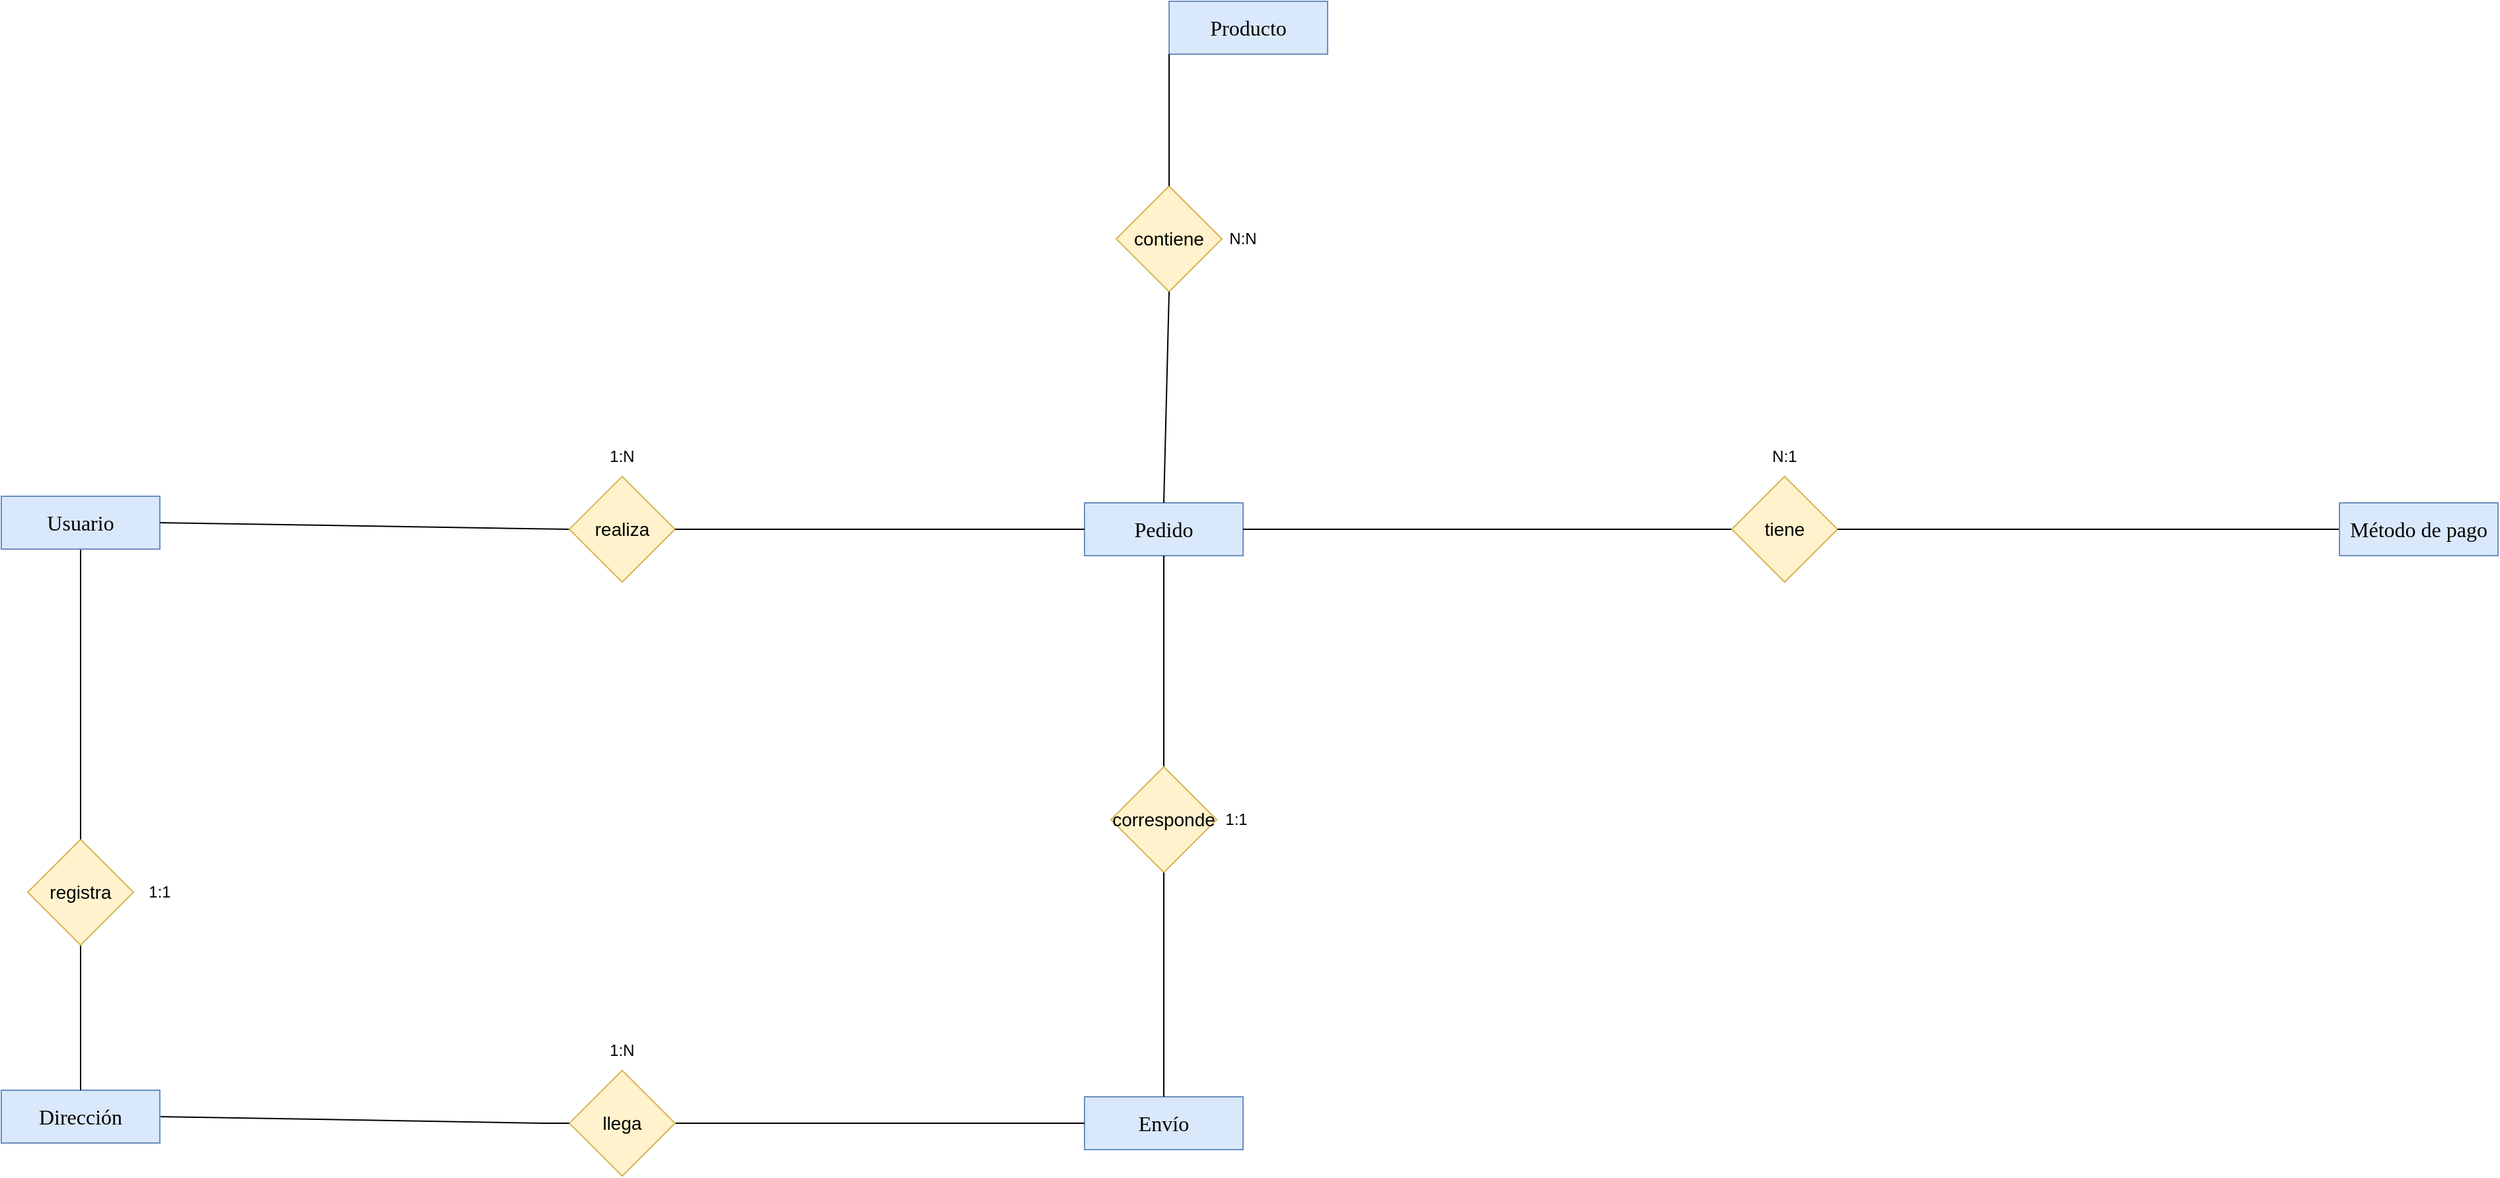 <mxfile version="24.0.1" type="device">
  <diagram name="Página-1" id="U8DdTAqUhzTTBG9WMqiV">
    <mxGraphModel dx="2871" dy="967" grid="1" gridSize="10" guides="1" tooltips="1" connect="1" arrows="1" fold="1" page="1" pageScale="1" pageWidth="827" pageHeight="1169" math="0" shadow="0">
      <root>
        <mxCell id="0" />
        <mxCell id="1" parent="0" />
        <mxCell id="YjhWDLkfS1JUCeJxU8Bx-1" value="Producto" style="rounded=0;whiteSpace=wrap;html=1;fillColor=#dae8fc;strokeColor=#6c8ebf;fontFamily=Verdana;fontSize=16;horizontal=1;" parent="1" vertex="1">
          <mxGeometry x="414" y="70" width="120" height="40" as="geometry" />
        </mxCell>
        <mxCell id="YjhWDLkfS1JUCeJxU8Bx-3" value="Pedido" style="rounded=0;whiteSpace=wrap;html=1;fillColor=#dae8fc;strokeColor=#6c8ebf;fontFamily=Verdana;fontSize=16;horizontal=1;" parent="1" vertex="1">
          <mxGeometry x="350" y="450" width="120" height="40" as="geometry" />
        </mxCell>
        <mxCell id="YjhWDLkfS1JUCeJxU8Bx-4" value="contiene" style="rhombus;whiteSpace=wrap;html=1;fillColor=#fff2cc;strokeColor=#d6b656;fontSize=14;" parent="1" vertex="1">
          <mxGeometry x="374" y="210" width="80" height="80" as="geometry" />
        </mxCell>
        <mxCell id="YjhWDLkfS1JUCeJxU8Bx-16" value="" style="endArrow=none;html=1;rounded=0;entryX=0.5;entryY=0;entryDx=0;entryDy=0;exitX=0;exitY=1;exitDx=0;exitDy=0;" parent="1" source="YjhWDLkfS1JUCeJxU8Bx-1" target="YjhWDLkfS1JUCeJxU8Bx-4" edge="1">
          <mxGeometry width="50" height="50" relative="1" as="geometry">
            <mxPoint x="330" y="220" as="sourcePoint" />
            <mxPoint x="380" y="170" as="targetPoint" />
          </mxGeometry>
        </mxCell>
        <mxCell id="YjhWDLkfS1JUCeJxU8Bx-17" value="" style="endArrow=none;html=1;rounded=0;exitX=0.5;exitY=1;exitDx=0;exitDy=0;entryX=0.5;entryY=0;entryDx=0;entryDy=0;" parent="1" source="YjhWDLkfS1JUCeJxU8Bx-4" target="YjhWDLkfS1JUCeJxU8Bx-3" edge="1">
          <mxGeometry width="50" height="50" relative="1" as="geometry">
            <mxPoint x="384" y="370" as="sourcePoint" />
            <mxPoint x="400" y="420" as="targetPoint" />
          </mxGeometry>
        </mxCell>
        <mxCell id="YjhWDLkfS1JUCeJxU8Bx-20" value="" style="endArrow=none;html=1;rounded=0;entryX=1;entryY=0.5;entryDx=0;entryDy=0;exitX=0;exitY=0.5;exitDx=0;exitDy=0;" parent="1" source="YjhWDLkfS1JUCeJxU8Bx-21" target="YjhWDLkfS1JUCeJxU8Bx-3" edge="1">
          <mxGeometry width="50" height="50" relative="1" as="geometry">
            <mxPoint x="560" y="470" as="sourcePoint" />
            <mxPoint x="490" y="480" as="targetPoint" />
          </mxGeometry>
        </mxCell>
        <mxCell id="YjhWDLkfS1JUCeJxU8Bx-21" value="tiene" style="rhombus;whiteSpace=wrap;html=1;fillColor=#fff2cc;strokeColor=#d6b656;fontSize=14;" parent="1" vertex="1">
          <mxGeometry x="840" y="430" width="80" height="80" as="geometry" />
        </mxCell>
        <mxCell id="YjhWDLkfS1JUCeJxU8Bx-23" value="" style="endArrow=none;html=1;rounded=0;entryX=1;entryY=0.5;entryDx=0;entryDy=0;exitX=0;exitY=0.5;exitDx=0;exitDy=0;" parent="1" source="YjhWDLkfS1JUCeJxU8Bx-24" target="YjhWDLkfS1JUCeJxU8Bx-21" edge="1">
          <mxGeometry width="50" height="50" relative="1" as="geometry">
            <mxPoint x="960" y="470" as="sourcePoint" />
            <mxPoint x="910" y="530" as="targetPoint" />
          </mxGeometry>
        </mxCell>
        <mxCell id="YjhWDLkfS1JUCeJxU8Bx-24" value="Método de pago" style="rounded=0;whiteSpace=wrap;html=1;fillColor=#dae8fc;strokeColor=#6c8ebf;fontFamily=Verdana;fontSize=16;horizontal=1;" parent="1" vertex="1">
          <mxGeometry x="1300" y="450" width="120" height="40" as="geometry" />
        </mxCell>
        <mxCell id="YjhWDLkfS1JUCeJxU8Bx-26" value="" style="endArrow=none;html=1;rounded=0;entryX=0.5;entryY=1;entryDx=0;entryDy=0;exitX=0.5;exitY=0;exitDx=0;exitDy=0;" parent="1" source="YjhWDLkfS1JUCeJxU8Bx-27" target="YjhWDLkfS1JUCeJxU8Bx-3" edge="1">
          <mxGeometry width="50" height="50" relative="1" as="geometry">
            <mxPoint x="410" y="630" as="sourcePoint" />
            <mxPoint x="380" y="640" as="targetPoint" />
          </mxGeometry>
        </mxCell>
        <mxCell id="YjhWDLkfS1JUCeJxU8Bx-27" value="corresponde" style="rhombus;whiteSpace=wrap;html=1;fillColor=#fff2cc;strokeColor=#d6b656;fontSize=14;" parent="1" vertex="1">
          <mxGeometry x="370" y="650" width="80" height="80" as="geometry" />
        </mxCell>
        <mxCell id="YjhWDLkfS1JUCeJxU8Bx-29" value="Envío" style="rounded=0;whiteSpace=wrap;html=1;fillColor=#dae8fc;strokeColor=#6c8ebf;fontFamily=Verdana;fontSize=16;horizontal=1;" parent="1" vertex="1">
          <mxGeometry x="350" y="900" width="120" height="40" as="geometry" />
        </mxCell>
        <mxCell id="YjhWDLkfS1JUCeJxU8Bx-32" value="" style="endArrow=none;html=1;rounded=0;entryX=0.5;entryY=1;entryDx=0;entryDy=0;exitX=0.5;exitY=0;exitDx=0;exitDy=0;" parent="1" source="YjhWDLkfS1JUCeJxU8Bx-29" target="YjhWDLkfS1JUCeJxU8Bx-27" edge="1">
          <mxGeometry width="50" height="50" relative="1" as="geometry">
            <mxPoint x="350" y="860" as="sourcePoint" />
            <mxPoint x="400" y="810" as="targetPoint" />
          </mxGeometry>
        </mxCell>
        <mxCell id="YjhWDLkfS1JUCeJxU8Bx-33" value="" style="endArrow=none;html=1;rounded=0;entryX=0;entryY=0.5;entryDx=0;entryDy=0;exitX=1;exitY=0.5;exitDx=0;exitDy=0;" parent="1" source="YjhWDLkfS1JUCeJxU8Bx-35" target="YjhWDLkfS1JUCeJxU8Bx-29" edge="1">
          <mxGeometry width="50" height="50" relative="1" as="geometry">
            <mxPoint x="130" y="920" as="sourcePoint" />
            <mxPoint x="260" y="910" as="targetPoint" />
          </mxGeometry>
        </mxCell>
        <mxCell id="YjhWDLkfS1JUCeJxU8Bx-35" value="llega" style="rhombus;whiteSpace=wrap;html=1;fillColor=#fff2cc;strokeColor=#d6b656;fontSize=14;" parent="1" vertex="1">
          <mxGeometry x="-40" y="880" width="80" height="80" as="geometry" />
        </mxCell>
        <mxCell id="YjhWDLkfS1JUCeJxU8Bx-36" value="" style="endArrow=none;html=1;rounded=0;entryX=0;entryY=0.5;entryDx=0;entryDy=0;exitX=1;exitY=0.5;exitDx=0;exitDy=0;" parent="1" source="YjhWDLkfS1JUCeJxU8Bx-37" target="YjhWDLkfS1JUCeJxU8Bx-35" edge="1">
          <mxGeometry width="50" height="50" relative="1" as="geometry">
            <mxPoint x="-170" y="919.5" as="sourcePoint" />
            <mxPoint x="50" y="919.5" as="targetPoint" />
            <Array as="points">
              <mxPoint x="-60" y="920" />
            </Array>
          </mxGeometry>
        </mxCell>
        <mxCell id="YjhWDLkfS1JUCeJxU8Bx-37" value="Dirección" style="rounded=0;whiteSpace=wrap;html=1;fillColor=#dae8fc;strokeColor=#6c8ebf;fontFamily=Verdana;fontSize=16;horizontal=1;" parent="1" vertex="1">
          <mxGeometry x="-470" y="895" width="120" height="40" as="geometry" />
        </mxCell>
        <mxCell id="YjhWDLkfS1JUCeJxU8Bx-44" value="" style="endArrow=none;html=1;rounded=0;exitX=0.5;exitY=0;exitDx=0;exitDy=0;entryX=0.5;entryY=1;entryDx=0;entryDy=0;" parent="1" source="YjhWDLkfS1JUCeJxU8Bx-37" target="YjhWDLkfS1JUCeJxU8Bx-45" edge="1">
          <mxGeometry width="50" height="50" relative="1" as="geometry">
            <mxPoint x="-80" y="765" as="sourcePoint" />
            <mxPoint x="-410" y="785" as="targetPoint" />
          </mxGeometry>
        </mxCell>
        <mxCell id="YjhWDLkfS1JUCeJxU8Bx-45" value="registra" style="rhombus;whiteSpace=wrap;html=1;fillColor=#fff2cc;strokeColor=#d6b656;fontSize=14;" parent="1" vertex="1">
          <mxGeometry x="-450" y="705" width="80" height="80" as="geometry" />
        </mxCell>
        <mxCell id="YjhWDLkfS1JUCeJxU8Bx-46" value="" style="endArrow=none;html=1;rounded=0;exitX=0.5;exitY=0;exitDx=0;exitDy=0;entryX=0.5;entryY=1;entryDx=0;entryDy=0;" parent="1" source="YjhWDLkfS1JUCeJxU8Bx-45" target="YjhWDLkfS1JUCeJxU8Bx-47" edge="1">
          <mxGeometry width="50" height="50" relative="1" as="geometry">
            <mxPoint x="-410.5" y="705" as="sourcePoint" />
            <mxPoint x="-300" y="745" as="targetPoint" />
          </mxGeometry>
        </mxCell>
        <mxCell id="YjhWDLkfS1JUCeJxU8Bx-47" value="Usuario" style="rounded=0;whiteSpace=wrap;html=1;fillColor=#dae8fc;strokeColor=#6c8ebf;fontFamily=Verdana;fontSize=16;horizontal=1;" parent="1" vertex="1">
          <mxGeometry x="-470" y="445" width="120" height="40" as="geometry" />
        </mxCell>
        <mxCell id="YjhWDLkfS1JUCeJxU8Bx-48" value="" style="endArrow=none;html=1;rounded=0;exitX=1;exitY=0.5;exitDx=0;exitDy=0;entryX=0;entryY=0.5;entryDx=0;entryDy=0;" parent="1" source="YjhWDLkfS1JUCeJxU8Bx-47" target="YjhWDLkfS1JUCeJxU8Bx-49" edge="1">
          <mxGeometry width="50" height="50" relative="1" as="geometry">
            <mxPoint x="80" y="620" as="sourcePoint" />
            <mxPoint x="-50" y="470" as="targetPoint" />
          </mxGeometry>
        </mxCell>
        <mxCell id="YjhWDLkfS1JUCeJxU8Bx-49" value="realiza" style="rhombus;whiteSpace=wrap;html=1;fillColor=#fff2cc;strokeColor=#d6b656;fontSize=14;" parent="1" vertex="1">
          <mxGeometry x="-40" y="430" width="80" height="80" as="geometry" />
        </mxCell>
        <mxCell id="YjhWDLkfS1JUCeJxU8Bx-50" value="" style="endArrow=none;html=1;rounded=0;exitX=1;exitY=0.5;exitDx=0;exitDy=0;entryX=0;entryY=0.5;entryDx=0;entryDy=0;" parent="1" source="YjhWDLkfS1JUCeJxU8Bx-49" target="YjhWDLkfS1JUCeJxU8Bx-3" edge="1">
          <mxGeometry width="50" height="50" relative="1" as="geometry">
            <mxPoint x="170" y="469.5" as="sourcePoint" />
            <mxPoint x="350" y="469.5" as="targetPoint" />
          </mxGeometry>
        </mxCell>
        <mxCell id="YjhWDLkfS1JUCeJxU8Bx-56" value="1:N" style="text;html=1;align=center;verticalAlign=middle;whiteSpace=wrap;rounded=0;" parent="1" vertex="1">
          <mxGeometry x="-30" y="400" width="60" height="30" as="geometry" />
        </mxCell>
        <mxCell id="YjhWDLkfS1JUCeJxU8Bx-57" value="1:1" style="text;html=1;align=center;verticalAlign=middle;whiteSpace=wrap;rounded=0;" parent="1" vertex="1">
          <mxGeometry x="-380" y="730" width="60" height="30" as="geometry" />
        </mxCell>
        <mxCell id="YjhWDLkfS1JUCeJxU8Bx-58" value="N:N" style="text;html=1;align=center;verticalAlign=middle;whiteSpace=wrap;rounded=0;" parent="1" vertex="1">
          <mxGeometry x="440" y="235" width="60" height="30" as="geometry" />
        </mxCell>
        <mxCell id="YjhWDLkfS1JUCeJxU8Bx-59" value="N:1" style="text;html=1;align=center;verticalAlign=middle;whiteSpace=wrap;rounded=0;" parent="1" vertex="1">
          <mxGeometry x="850" y="400" width="60" height="30" as="geometry" />
        </mxCell>
        <mxCell id="YjhWDLkfS1JUCeJxU8Bx-60" value="1:1" style="text;html=1;align=center;verticalAlign=middle;whiteSpace=wrap;rounded=0;" parent="1" vertex="1">
          <mxGeometry x="435" y="675" width="60" height="30" as="geometry" />
        </mxCell>
        <mxCell id="YjhWDLkfS1JUCeJxU8Bx-61" value="1:N" style="text;html=1;align=center;verticalAlign=middle;whiteSpace=wrap;rounded=0;" parent="1" vertex="1">
          <mxGeometry x="-30" y="850" width="60" height="30" as="geometry" />
        </mxCell>
      </root>
    </mxGraphModel>
  </diagram>
</mxfile>
